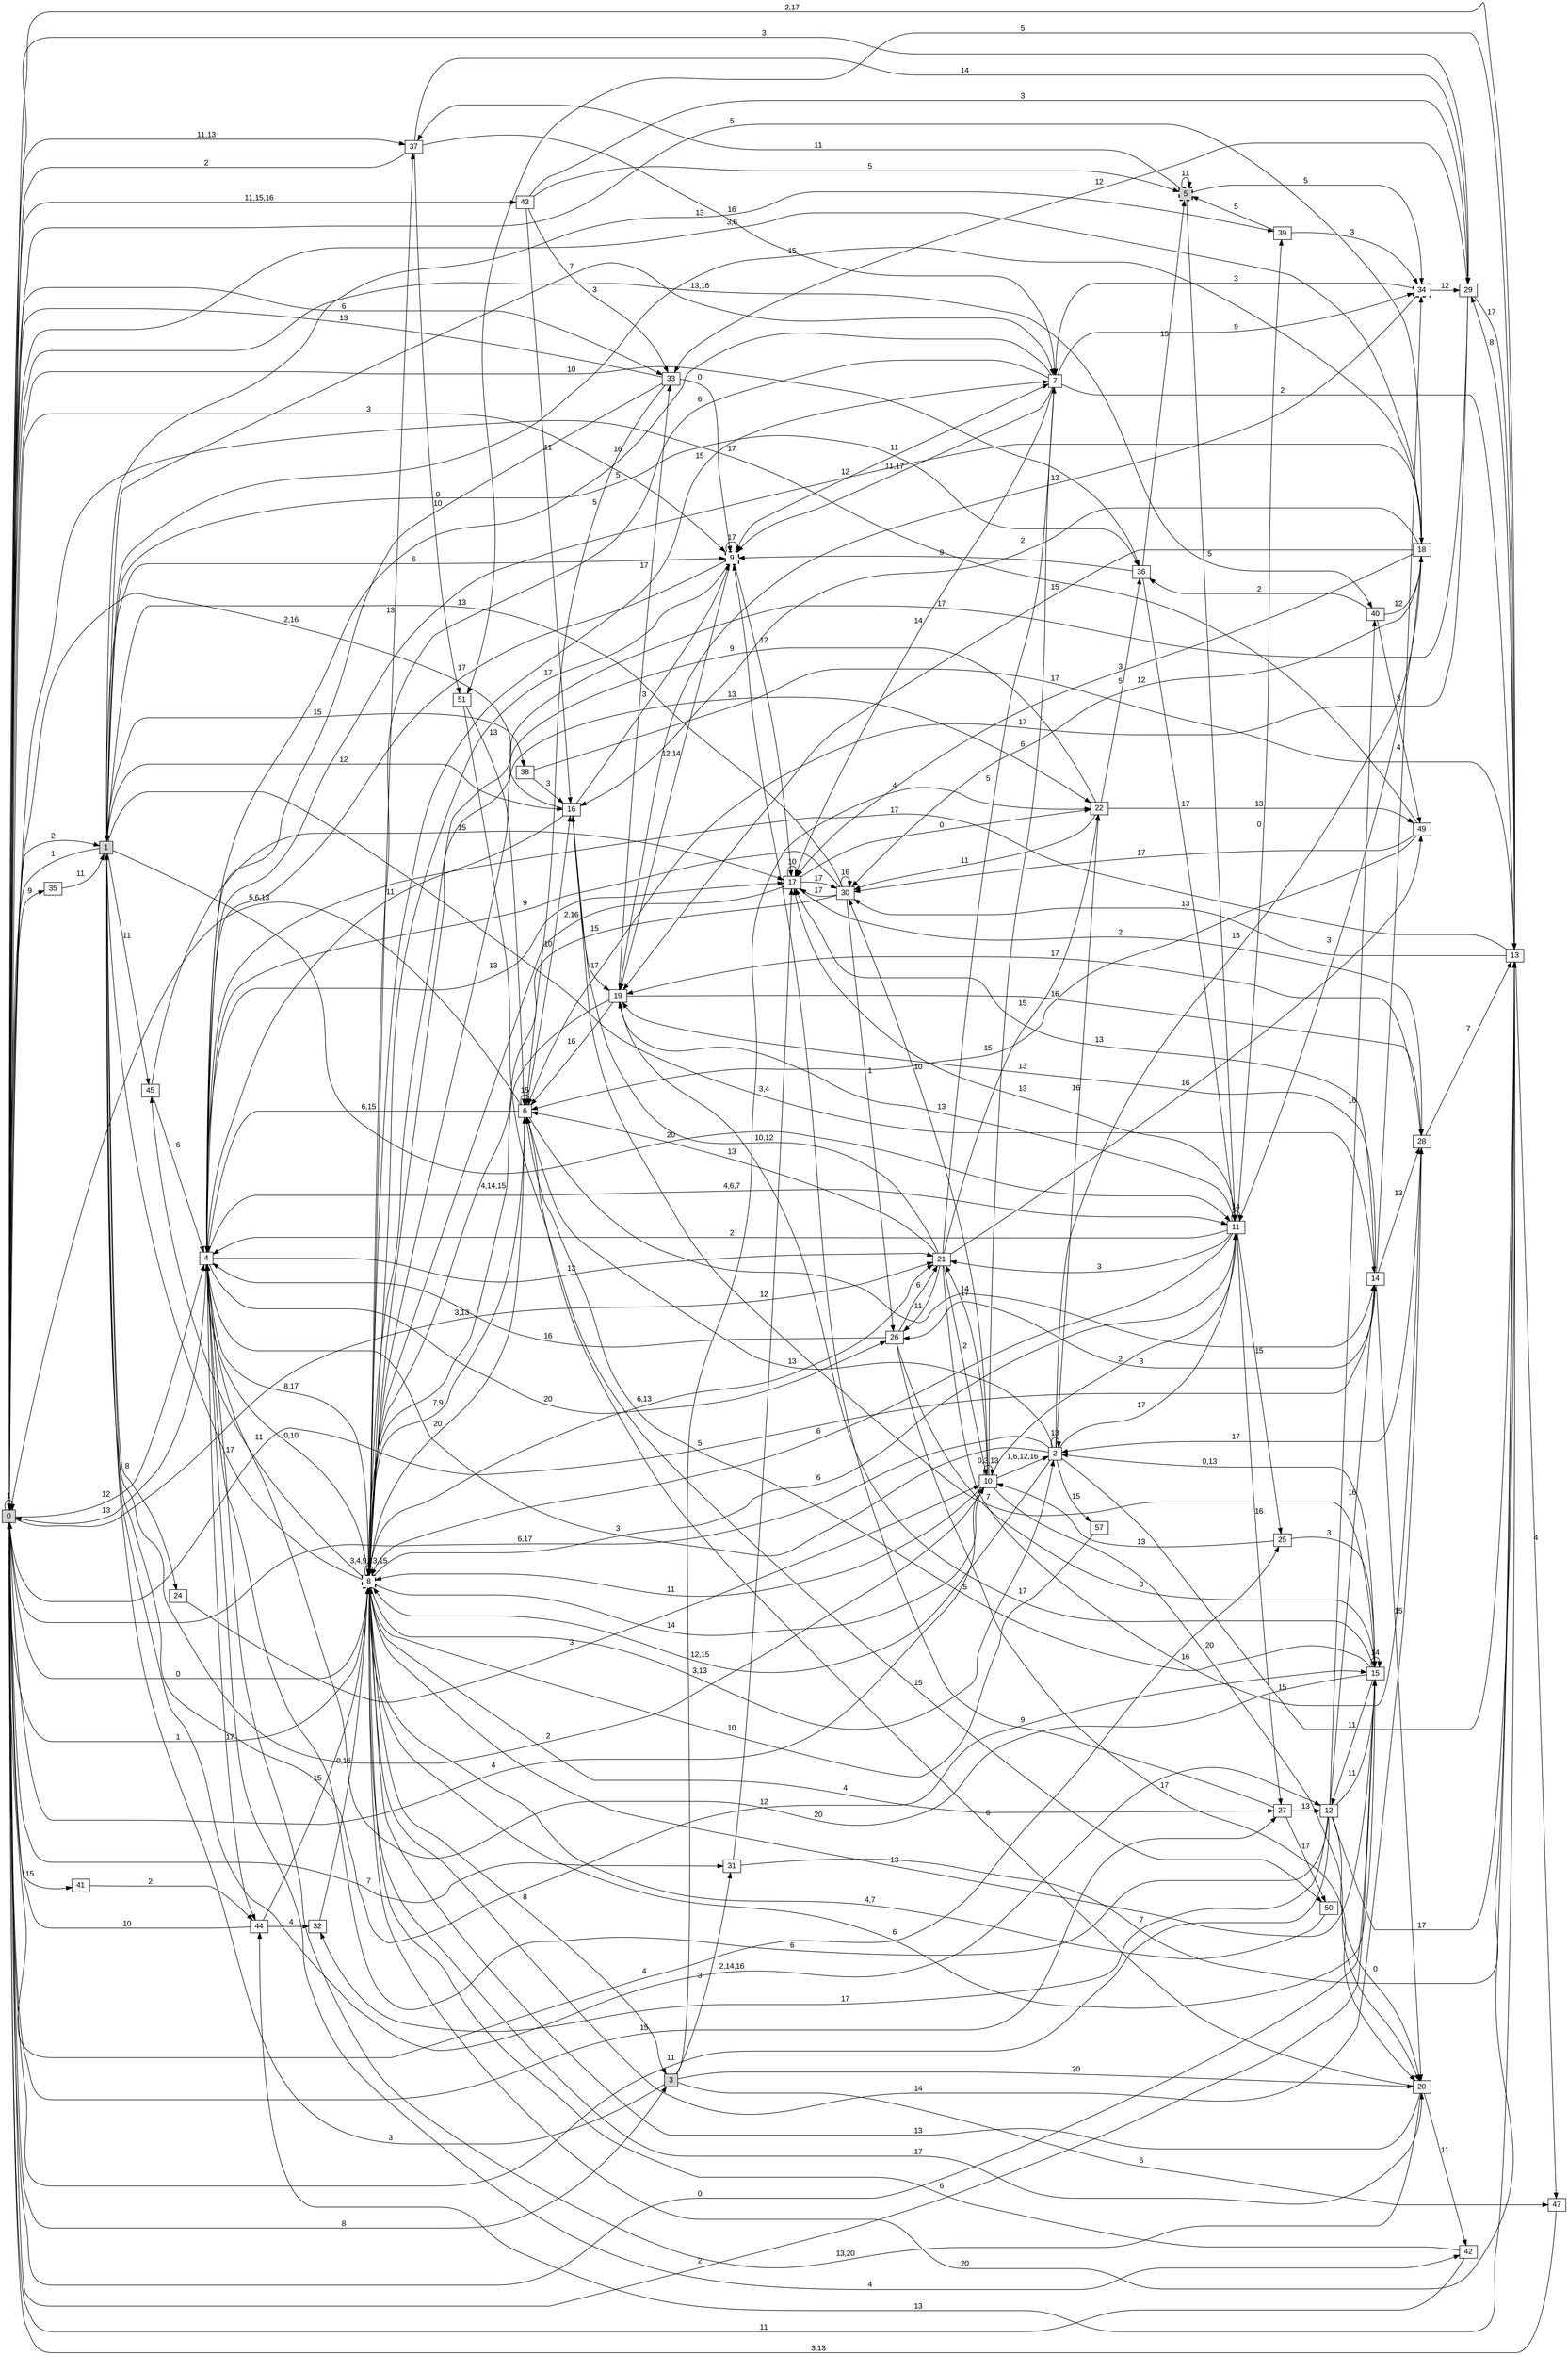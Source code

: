 digraph "NDFA" {
  rankdir=LR
  node [shape=box width=0.1 height=0.1 fontname=Arial]
  edge [fontname=Arial]
/* Estados */
 s0 [label="0" style="filled"] /* I:1 F:0 D:0 */
 s1 [label="1" style="filled"] /* I:1 F:0 D:0 */
 s2 [label="2" ] /* I:0 F:0 D:0 */
 s3 [label="3" style="filled"] /* I:1 F:0 D:0 */
 s4 [label="4" ] /* I:0 F:0 D:0 */
 s5 [label="5" style="filled,bold,dashed"] /* I:1 F:1 D:0 */
 s6 [label="6" ] /* I:0 F:0 D:0 */
 s7 [label="7" ] /* I:0 F:0 D:0 */
 s8 [label="8" style="bold,dashed"] /* I:0 F:1 D:0 */
 s9 [label="9" style="bold,dashed"] /* I:0 F:1 D:0 */
 s10 [label="10" ] /* I:0 F:0 D:0 */
 s11 [label="11" ] /* I:0 F:0 D:0 */
 s12 [label="12" ] /* I:0 F:0 D:0 */
 s13 [label="13" ] /* I:0 F:0 D:0 */
 s14 [label="14" ] /* I:0 F:0 D:0 */
 s15 [label="15" ] /* I:0 F:0 D:0 */
 s16 [label="16" ] /* I:0 F:0 D:0 */
 s17 [label="17" ] /* I:0 F:0 D:0 */
 s18 [label="18" ] /* I:0 F:0 D:0 */
 s19 [label="19" ] /* I:0 F:0 D:0 */
 s20 [label="20" ] /* I:0 F:0 D:0 */
 s21 [label="21" ] /* I:0 F:0 D:0 */
 s22 [label="22" ] /* I:0 F:0 D:0 */
 s24 [label="24" ] /* I:0 F:0 D:0 */
 s25 [label="25" ] /* I:0 F:0 D:0 */
 s26 [label="26" ] /* I:0 F:0 D:0 */
 s27 [label="27" ] /* I:0 F:0 D:0 */
 s28 [label="28" ] /* I:0 F:0 D:0 */
 s29 [label="29" ] /* I:0 F:0 D:0 */
 s30 [label="30" ] /* I:0 F:0 D:0 */
 s31 [label="31" ] /* I:0 F:0 D:0 */
 s32 [label="32" ] /* I:0 F:0 D:0 */
 s33 [label="33" ] /* I:0 F:0 D:0 */
 s34 [label="34" style="bold,dashed"] /* I:0 F:1 D:0 */
 s35 [label="35" ] /* I:0 F:0 D:0 */
 s36 [label="36" ] /* I:0 F:0 D:0 */
 s37 [label="37" ] /* I:0 F:0 D:0 */
 s38 [label="38" ] /* I:0 F:0 D:0 */
 s39 [label="39" ] /* I:0 F:0 D:0 */
 s40 [label="40" ] /* I:0 F:0 D:0 */
 s41 [label="41" ] /* I:0 F:0 D:0 */
 s42 [label="42" ] /* I:0 F:0 D:0 */
 s43 [label="43" ] /* I:0 F:0 D:0 */
 s44 [label="44" ] /* I:0 F:0 D:0 */
 s45 [label="45" ] /* I:0 F:0 D:0 */
 s47 [label="47" ] /* I:0 F:0 D:0 */
 s49 [label="49" ] /* I:0 F:0 D:0 */
 s50 [label="50" ] /* I:0 F:0 D:0 */
 s51 [label="51" ] /* I:0 F:0 D:0 */
 s57 [label="57" ] /* I:0 F:0 D:0 */
/* Transiciones */
  s0 -> s0 [label="1"]
  s0 -> s1 [label="2"]
  s0 -> s3 [label="8"]
  s0 -> s4 [label="12"]
  s0 -> s8 [label="0"]
  s0 -> s9 [label="3"]
  s0 -> s13 [label="2,17"]
  s0 -> s14 [label="5"]
  s0 -> s15 [label="2"]
  s0 -> s18 [label="5"]
  s0 -> s21 [label="3,13"]
  s0 -> s25 [label="4"]
  s0 -> s27 [label="15"]
  s0 -> s29 [label="3"]
  s0 -> s31 [label="7"]
  s0 -> s33 [label="6"]
  s0 -> s35 [label="9"]
  s0 -> s36 [label="10"]
  s0 -> s37 [label="11,13"]
  s0 -> s40 [label="13,16"]
  s0 -> s41 [label="15"]
  s0 -> s43 [label="11,15,16"]
  s1 -> s0 [label="1"]
  s1 -> s7 [label="7"]
  s1 -> s9 [label="6"]
  s1 -> s10 [label="2"]
  s1 -> s11 [label="20"]
  s1 -> s12 [label="2,14,16"]
  s1 -> s14 [label="3,4"]
  s1 -> s15 [label="12"]
  s1 -> s16 [label="12"]
  s1 -> s24 [label="8"]
  s1 -> s36 [label="5"]
  s1 -> s38 [label="15"]
  s1 -> s39 [label="13"]
  s1 -> s45 [label="11"]
  s2 -> s0 [label="6,17"]
  s2 -> s2 [label="13"]
  s2 -> s4 [label="3"]
  s2 -> s6 [label="13"]
  s2 -> s8 [label="12,15"]
  s2 -> s11 [label="17"]
  s2 -> s13 [label="15"]
  s2 -> s18 [label="15"]
  s2 -> s22 [label="16"]
  s2 -> s57 [label="15"]
  s3 -> s1 [label="3"]
  s3 -> s20 [label="20"]
  s3 -> s22 [label="4"]
  s3 -> s31 [label="3"]
  s3 -> s47 [label="6"]
  s4 -> s0 [label="13"]
  s4 -> s8 [label="8,17"]
  s4 -> s11 [label="4,6,7"]
  s4 -> s17 [label="13"]
  s4 -> s21 [label="13"]
  s4 -> s26 [label="20"]
  s4 -> s42 [label="4"]
  s4 -> s44 [label="17"]
  s5 -> s5 [label="11"]
  s5 -> s11 [label="5"]
  s5 -> s34 [label="5"]
  s5 -> s37 [label="11"]
  s6 -> s0 [label="5,6,13"]
  s6 -> s4 [label="6,15"]
  s6 -> s6 [label="15"]
  s6 -> s8 [label="7,9"]
  s6 -> s14 [label="14"]
  s6 -> s16 [label="10"]
  s7 -> s4 [label="16"]
  s7 -> s8 [label="6"]
  s7 -> s9 [label="11,17"]
  s7 -> s13 [label="2"]
  s7 -> s17 [label="14"]
  s7 -> s34 [label="9"]
  s8 -> s0 [label="1"]
  s8 -> s1 [label="17"]
  s8 -> s2 [label="3,13"]
  s8 -> s3 [label="8"]
  s8 -> s4 [label="0,10"]
  s8 -> s6 [label="20"]
  s8 -> s7 [label="15"]
  s8 -> s8 [label="3,4,9,13,15"]
  s8 -> s10 [label="14"]
  s8 -> s11 [label="6"]
  s8 -> s15 [label="6"]
  s8 -> s20 [label="17"]
  s8 -> s21 [label="6,13"]
  s8 -> s22 [label="13"]
  s8 -> s27 [label="4"]
  s8 -> s28 [label="14"]
  s8 -> s37 [label="13"]
  s8 -> s45 [label="11"]
  s9 -> s4 [label="17"]
  s9 -> s7 [label="11"]
  s9 -> s8 [label="17"]
  s9 -> s9 [label="17"]
  s9 -> s17 [label="12"]
  s9 -> s19 [label="12,14"]
  s10 -> s0 [label="4"]
  s10 -> s2 [label="1,6,12,16"]
  s10 -> s7 [label="6"]
  s10 -> s8 [label="11"]
  s10 -> s10 [label="0,3,13"]
  s10 -> s11 [label="2"]
  s10 -> s20 [label="20"]
  s10 -> s21 [label="17"]
  s10 -> s30 [label="10"]
  s11 -> s4 [label="2"]
  s11 -> s8 [label="6"]
  s11 -> s11 [label="14"]
  s11 -> s17 [label="13"]
  s11 -> s19 [label="13"]
  s11 -> s21 [label="3"]
  s11 -> s25 [label="15"]
  s11 -> s27 [label="16"]
  s11 -> s39 [label="0"]
  s12 -> s0 [label="11"]
  s12 -> s4 [label="6"]
  s12 -> s13 [label="17"]
  s12 -> s14 [label="16"]
  s12 -> s15 [label="11"]
  s12 -> s20 [label="0"]
  s12 -> s32 [label="17"]
  s12 -> s40 [label="16"]
  s13 -> s4 [label="17"]
  s13 -> s8 [label="20"]
  s13 -> s29 [label="8"]
  s13 -> s30 [label="13"]
  s13 -> s44 [label="13"]
  s13 -> s47 [label="4"]
  s13 -> s51 [label="5"]
  s14 -> s17 [label="13"]
  s14 -> s19 [label="13"]
  s14 -> s20 [label="15"]
  s14 -> s26 [label="3"]
  s14 -> s28 [label="13"]
  s14 -> s34 [label="4"]
  s15 -> s0 [label="0"]
  s15 -> s2 [label="0,13"]
  s15 -> s4 [label="20"]
  s15 -> s6 [label="5"]
  s15 -> s8 [label="13"]
  s15 -> s12 [label="11"]
  s15 -> s15 [label="14"]
  s15 -> s19 [label="17"]
  s16 -> s0 [label="2,16"]
  s16 -> s4 [label="11"]
  s16 -> s9 [label="3"]
  s16 -> s15 [label="7"]
  s16 -> s19 [label="17"]
  s17 -> s8 [label="2,16"]
  s17 -> s17 [label="10"]
  s17 -> s22 [label="0"]
  s17 -> s28 [label="2"]
  s17 -> s30 [label="17"]
  s18 -> s0 [label="3,6"]
  s18 -> s1 [label="15"]
  s18 -> s4 [label="12"]
  s18 -> s11 [label="3"]
  s18 -> s16 [label="2"]
  s18 -> s17 [label="3"]
  s18 -> s19 [label="15"]
  s18 -> s30 [label="12"]
  s19 -> s6 [label="16"]
  s19 -> s8 [label="4,14,15"]
  s19 -> s28 [label="16"]
  s19 -> s33 [label="17"]
  s20 -> s4 [label="13,20"]
  s20 -> s6 [label="6"]
  s20 -> s8 [label="13"]
  s20 -> s42 [label="11"]
  s21 -> s6 [label="13"]
  s21 -> s7 [label="5"]
  s21 -> s10 [label="2"]
  s21 -> s16 [label="10,12"]
  s21 -> s22 [label="15"]
  s21 -> s26 [label="11"]
  s21 -> s28 [label="16"]
  s21 -> s49 [label="16"]
  s22 -> s8 [label="9"]
  s22 -> s30 [label="11"]
  s22 -> s36 [label="5"]
  s22 -> s49 [label="13"]
  s24 -> s10 [label="3"]
  s25 -> s10 [label="13"]
  s25 -> s15 [label="3"]
  s26 -> s4 [label="16"]
  s26 -> s15 [label="3"]
  s26 -> s20 [label="17"]
  s26 -> s21 [label="6"]
  s27 -> s9 [label="9"]
  s27 -> s12 [label="13"]
  s27 -> s50 [label="17"]
  s28 -> s2 [label="17"]
  s28 -> s13 [label="7"]
  s28 -> s19 [label="17"]
  s29 -> s6 [label="17"]
  s29 -> s8 [label="17"]
  s29 -> s13 [label="17"]
  s29 -> s33 [label="12"]
  s30 -> s1 [label="13"]
  s30 -> s4 [label="9"]
  s30 -> s8 [label="15"]
  s30 -> s17 [label="17"]
  s30 -> s26 [label="1"]
  s30 -> s30 [label="16"]
  s31 -> s13 [label="7"]
  s31 -> s17 [label="12"]
  s32 -> s8 [label="0,16"]
  s33 -> s0 [label="13"]
  s33 -> s4 [label="10"]
  s33 -> s6 [label="5"]
  s33 -> s9 [label="0"]
  s34 -> s7 [label="3"]
  s34 -> s19 [label="13"]
  s34 -> s29 [label="12"]
  s35 -> s1 [label="11"]
  s36 -> s5 [label="15"]
  s36 -> s9 [label="9"]
  s36 -> s11 [label="17"]
  s37 -> s0 [label="2"]
  s37 -> s7 [label="16"]
  s37 -> s29 [label="14"]
  s37 -> s51 [label="0"]
  s38 -> s13 [label="17"]
  s38 -> s16 [label="3"]
  s39 -> s5 [label="5"]
  s39 -> s34 [label="3"]
  s40 -> s18 [label="12"]
  s40 -> s36 [label="2"]
  s40 -> s49 [label="3"]
  s41 -> s44 [label="2"]
  s42 -> s0 [label="11"]
  s42 -> s8 [label="6"]
  s43 -> s5 [label="5"]
  s43 -> s16 [label="11"]
  s43 -> s29 [label="3"]
  s43 -> s33 [label="3"]
  s44 -> s0 [label="10"]
  s44 -> s8 [label="15"]
  s44 -> s32 [label="4"]
  s45 -> s4 [label="6"]
  s45 -> s17 [label="15"]
  s47 -> s0 [label="3,13"]
  s49 -> s0 [label="17"]
  s49 -> s6 [label="15"]
  s49 -> s30 [label="17"]
  s50 -> s8 [label="4,7"]
  s51 -> s6 [label="13"]
  s51 -> s50 [label="15"]
  s57 -> s8 [label="10"]
}
